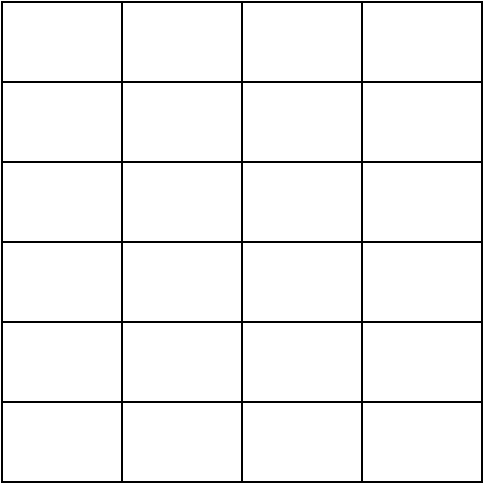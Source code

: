 <mxfile version="14.5.3" type="github"><diagram id="t1n8sm9UBzz5K-oiU6O6" name="Page-1"><mxGraphModel dx="782" dy="469" grid="1" gridSize="10" guides="1" tooltips="1" connect="1" arrows="1" fold="1" page="1" pageScale="1" pageWidth="827" pageHeight="1169" math="0" shadow="0"><root><mxCell id="0"/><mxCell id="1" parent="0"/><mxCell id="S9go92BhFxgkz69OQmMs-1" value="" style="shape=table;html=1;whiteSpace=wrap;startSize=0;container=1;collapsible=0;childLayout=tableLayout;" vertex="1" parent="1"><mxGeometry x="280" y="120" width="240" height="240" as="geometry"/></mxCell><mxCell id="S9go92BhFxgkz69OQmMs-2" value="" style="shape=partialRectangle;html=1;whiteSpace=wrap;collapsible=0;dropTarget=0;pointerEvents=0;fillColor=none;top=0;left=0;bottom=0;right=0;points=[[0,0.5],[1,0.5]];portConstraint=eastwest;" vertex="1" parent="S9go92BhFxgkz69OQmMs-1"><mxGeometry width="240" height="40" as="geometry"/></mxCell><mxCell id="S9go92BhFxgkz69OQmMs-3" value="" style="shape=partialRectangle;html=1;whiteSpace=wrap;connectable=0;overflow=hidden;fillColor=none;top=0;left=0;bottom=0;right=0;" vertex="1" parent="S9go92BhFxgkz69OQmMs-2"><mxGeometry width="60" height="40" as="geometry"/></mxCell><mxCell id="S9go92BhFxgkz69OQmMs-4" value="" style="shape=partialRectangle;html=1;whiteSpace=wrap;connectable=0;overflow=hidden;fillColor=none;top=0;left=0;bottom=0;right=0;" vertex="1" parent="S9go92BhFxgkz69OQmMs-2"><mxGeometry x="60" width="60" height="40" as="geometry"/></mxCell><mxCell id="S9go92BhFxgkz69OQmMs-5" value="" style="shape=partialRectangle;html=1;whiteSpace=wrap;connectable=0;overflow=hidden;fillColor=none;top=0;left=0;bottom=0;right=0;" vertex="1" parent="S9go92BhFxgkz69OQmMs-2"><mxGeometry x="120" width="60" height="40" as="geometry"/></mxCell><mxCell id="S9go92BhFxgkz69OQmMs-6" value="" style="shape=partialRectangle;html=1;whiteSpace=wrap;connectable=0;overflow=hidden;fillColor=none;top=0;left=0;bottom=0;right=0;" vertex="1" parent="S9go92BhFxgkz69OQmMs-2"><mxGeometry x="180" width="60" height="40" as="geometry"/></mxCell><mxCell id="S9go92BhFxgkz69OQmMs-7" value="" style="shape=partialRectangle;html=1;whiteSpace=wrap;collapsible=0;dropTarget=0;pointerEvents=0;fillColor=none;top=0;left=0;bottom=0;right=0;points=[[0,0.5],[1,0.5]];portConstraint=eastwest;" vertex="1" parent="S9go92BhFxgkz69OQmMs-1"><mxGeometry y="40" width="240" height="40" as="geometry"/></mxCell><mxCell id="S9go92BhFxgkz69OQmMs-8" value="" style="shape=partialRectangle;html=1;whiteSpace=wrap;connectable=0;overflow=hidden;fillColor=none;top=0;left=0;bottom=0;right=0;" vertex="1" parent="S9go92BhFxgkz69OQmMs-7"><mxGeometry width="60" height="40" as="geometry"/></mxCell><mxCell id="S9go92BhFxgkz69OQmMs-9" value="" style="shape=partialRectangle;html=1;whiteSpace=wrap;connectable=0;overflow=hidden;fillColor=none;top=0;left=0;bottom=0;right=0;" vertex="1" parent="S9go92BhFxgkz69OQmMs-7"><mxGeometry x="60" width="60" height="40" as="geometry"/></mxCell><mxCell id="S9go92BhFxgkz69OQmMs-10" value="" style="shape=partialRectangle;html=1;whiteSpace=wrap;connectable=0;overflow=hidden;fillColor=none;top=0;left=0;bottom=0;right=0;" vertex="1" parent="S9go92BhFxgkz69OQmMs-7"><mxGeometry x="120" width="60" height="40" as="geometry"/></mxCell><mxCell id="S9go92BhFxgkz69OQmMs-11" value="" style="shape=partialRectangle;html=1;whiteSpace=wrap;connectable=0;overflow=hidden;fillColor=none;top=0;left=0;bottom=0;right=0;" vertex="1" parent="S9go92BhFxgkz69OQmMs-7"><mxGeometry x="180" width="60" height="40" as="geometry"/></mxCell><mxCell id="S9go92BhFxgkz69OQmMs-12" value="" style="shape=partialRectangle;html=1;whiteSpace=wrap;collapsible=0;dropTarget=0;pointerEvents=0;fillColor=none;top=0;left=0;bottom=0;right=0;points=[[0,0.5],[1,0.5]];portConstraint=eastwest;" vertex="1" parent="S9go92BhFxgkz69OQmMs-1"><mxGeometry y="80" width="240" height="40" as="geometry"/></mxCell><mxCell id="S9go92BhFxgkz69OQmMs-13" value="" style="shape=partialRectangle;html=1;whiteSpace=wrap;connectable=0;overflow=hidden;fillColor=none;top=0;left=0;bottom=0;right=0;" vertex="1" parent="S9go92BhFxgkz69OQmMs-12"><mxGeometry width="60" height="40" as="geometry"/></mxCell><mxCell id="S9go92BhFxgkz69OQmMs-14" value="" style="shape=partialRectangle;html=1;whiteSpace=wrap;connectable=0;overflow=hidden;fillColor=none;top=0;left=0;bottom=0;right=0;" vertex="1" parent="S9go92BhFxgkz69OQmMs-12"><mxGeometry x="60" width="60" height="40" as="geometry"/></mxCell><mxCell id="S9go92BhFxgkz69OQmMs-15" value="" style="shape=partialRectangle;html=1;whiteSpace=wrap;connectable=0;overflow=hidden;fillColor=none;top=0;left=0;bottom=0;right=0;" vertex="1" parent="S9go92BhFxgkz69OQmMs-12"><mxGeometry x="120" width="60" height="40" as="geometry"/></mxCell><mxCell id="S9go92BhFxgkz69OQmMs-16" value="" style="shape=partialRectangle;html=1;whiteSpace=wrap;connectable=0;overflow=hidden;fillColor=none;top=0;left=0;bottom=0;right=0;" vertex="1" parent="S9go92BhFxgkz69OQmMs-12"><mxGeometry x="180" width="60" height="40" as="geometry"/></mxCell><mxCell id="S9go92BhFxgkz69OQmMs-17" value="" style="shape=partialRectangle;html=1;whiteSpace=wrap;collapsible=0;dropTarget=0;pointerEvents=0;fillColor=none;top=0;left=0;bottom=0;right=0;points=[[0,0.5],[1,0.5]];portConstraint=eastwest;" vertex="1" parent="S9go92BhFxgkz69OQmMs-1"><mxGeometry y="120" width="240" height="40" as="geometry"/></mxCell><mxCell id="S9go92BhFxgkz69OQmMs-18" value="" style="shape=partialRectangle;html=1;whiteSpace=wrap;connectable=0;overflow=hidden;fillColor=none;top=0;left=0;bottom=0;right=0;" vertex="1" parent="S9go92BhFxgkz69OQmMs-17"><mxGeometry width="60" height="40" as="geometry"/></mxCell><mxCell id="S9go92BhFxgkz69OQmMs-19" value="" style="shape=partialRectangle;html=1;whiteSpace=wrap;connectable=0;overflow=hidden;fillColor=none;top=0;left=0;bottom=0;right=0;" vertex="1" parent="S9go92BhFxgkz69OQmMs-17"><mxGeometry x="60" width="60" height="40" as="geometry"/></mxCell><mxCell id="S9go92BhFxgkz69OQmMs-20" value="" style="shape=partialRectangle;html=1;whiteSpace=wrap;connectable=0;overflow=hidden;fillColor=none;top=0;left=0;bottom=0;right=0;" vertex="1" parent="S9go92BhFxgkz69OQmMs-17"><mxGeometry x="120" width="60" height="40" as="geometry"/></mxCell><mxCell id="S9go92BhFxgkz69OQmMs-21" value="" style="shape=partialRectangle;html=1;whiteSpace=wrap;connectable=0;overflow=hidden;fillColor=none;top=0;left=0;bottom=0;right=0;" vertex="1" parent="S9go92BhFxgkz69OQmMs-17"><mxGeometry x="180" width="60" height="40" as="geometry"/></mxCell><mxCell id="S9go92BhFxgkz69OQmMs-22" value="" style="shape=partialRectangle;html=1;whiteSpace=wrap;collapsible=0;dropTarget=0;pointerEvents=0;fillColor=none;top=0;left=0;bottom=0;right=0;points=[[0,0.5],[1,0.5]];portConstraint=eastwest;" vertex="1" parent="S9go92BhFxgkz69OQmMs-1"><mxGeometry y="160" width="240" height="40" as="geometry"/></mxCell><mxCell id="S9go92BhFxgkz69OQmMs-23" value="" style="shape=partialRectangle;html=1;whiteSpace=wrap;connectable=0;overflow=hidden;fillColor=none;top=0;left=0;bottom=0;right=0;" vertex="1" parent="S9go92BhFxgkz69OQmMs-22"><mxGeometry width="60" height="40" as="geometry"/></mxCell><mxCell id="S9go92BhFxgkz69OQmMs-24" value="" style="shape=partialRectangle;html=1;whiteSpace=wrap;connectable=0;overflow=hidden;fillColor=none;top=0;left=0;bottom=0;right=0;" vertex="1" parent="S9go92BhFxgkz69OQmMs-22"><mxGeometry x="60" width="60" height="40" as="geometry"/></mxCell><mxCell id="S9go92BhFxgkz69OQmMs-25" value="" style="shape=partialRectangle;html=1;whiteSpace=wrap;connectable=0;overflow=hidden;fillColor=none;top=0;left=0;bottom=0;right=0;" vertex="1" parent="S9go92BhFxgkz69OQmMs-22"><mxGeometry x="120" width="60" height="40" as="geometry"/></mxCell><mxCell id="S9go92BhFxgkz69OQmMs-26" value="" style="shape=partialRectangle;html=1;whiteSpace=wrap;connectable=0;overflow=hidden;fillColor=none;top=0;left=0;bottom=0;right=0;" vertex="1" parent="S9go92BhFxgkz69OQmMs-22"><mxGeometry x="180" width="60" height="40" as="geometry"/></mxCell><mxCell id="S9go92BhFxgkz69OQmMs-27" value="" style="shape=partialRectangle;html=1;whiteSpace=wrap;collapsible=0;dropTarget=0;pointerEvents=0;fillColor=none;top=0;left=0;bottom=0;right=0;points=[[0,0.5],[1,0.5]];portConstraint=eastwest;" vertex="1" parent="S9go92BhFxgkz69OQmMs-1"><mxGeometry y="200" width="240" height="40" as="geometry"/></mxCell><mxCell id="S9go92BhFxgkz69OQmMs-28" value="" style="shape=partialRectangle;html=1;whiteSpace=wrap;connectable=0;overflow=hidden;fillColor=none;top=0;left=0;bottom=0;right=0;" vertex="1" parent="S9go92BhFxgkz69OQmMs-27"><mxGeometry width="60" height="40" as="geometry"/></mxCell><mxCell id="S9go92BhFxgkz69OQmMs-29" value="" style="shape=partialRectangle;html=1;whiteSpace=wrap;connectable=0;overflow=hidden;fillColor=none;top=0;left=0;bottom=0;right=0;" vertex="1" parent="S9go92BhFxgkz69OQmMs-27"><mxGeometry x="60" width="60" height="40" as="geometry"/></mxCell><mxCell id="S9go92BhFxgkz69OQmMs-30" value="" style="shape=partialRectangle;html=1;whiteSpace=wrap;connectable=0;overflow=hidden;fillColor=none;top=0;left=0;bottom=0;right=0;" vertex="1" parent="S9go92BhFxgkz69OQmMs-27"><mxGeometry x="120" width="60" height="40" as="geometry"/></mxCell><mxCell id="S9go92BhFxgkz69OQmMs-31" value="" style="shape=partialRectangle;html=1;whiteSpace=wrap;connectable=0;overflow=hidden;fillColor=none;top=0;left=0;bottom=0;right=0;" vertex="1" parent="S9go92BhFxgkz69OQmMs-27"><mxGeometry x="180" width="60" height="40" as="geometry"/></mxCell></root></mxGraphModel></diagram></mxfile>